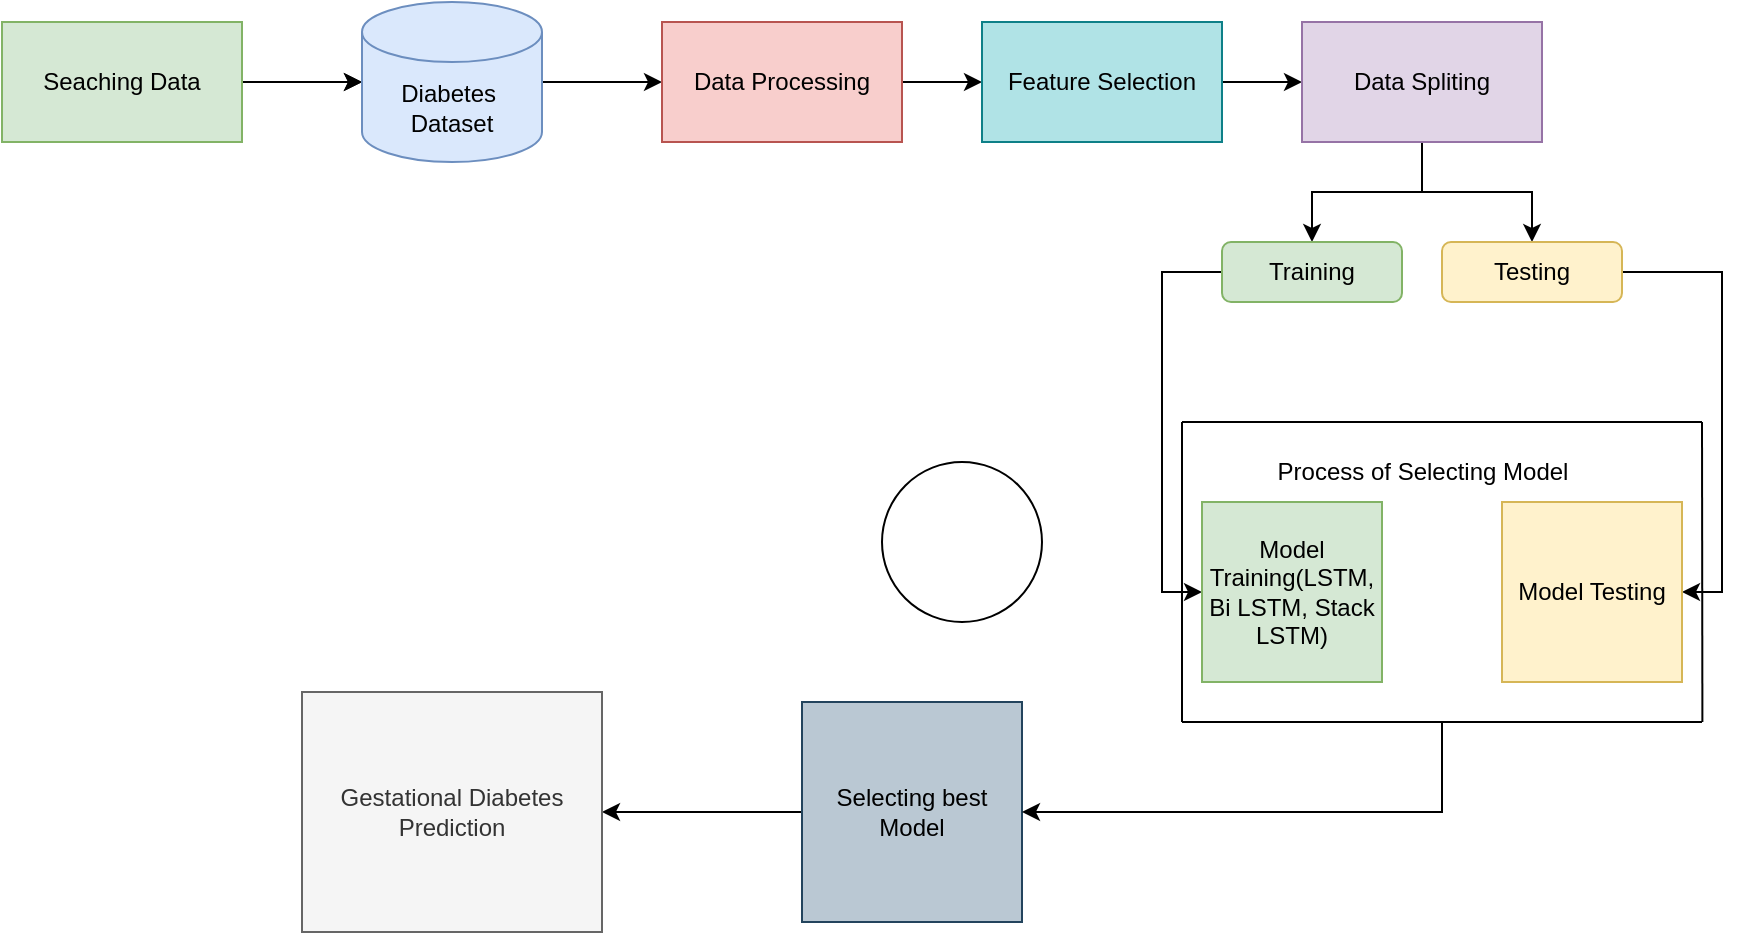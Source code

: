 <mxfile version="24.3.1" type="google">
  <diagram id="C5RBs43oDa-KdzZeNtuy" name="Page-1">
    <mxGraphModel grid="1" page="1" gridSize="10" guides="1" tooltips="1" connect="1" arrows="1" fold="1" pageScale="1" pageWidth="827" pageHeight="1169" math="0" shadow="0">
      <root>
        <mxCell id="WIyWlLk6GJQsqaUBKTNV-0" />
        <mxCell id="WIyWlLk6GJQsqaUBKTNV-1" parent="WIyWlLk6GJQsqaUBKTNV-0" />
        <mxCell id="Gu87LVZoG4sfxhz0N9g--15" value="" style="edgeStyle=orthogonalEdgeStyle;rounded=0;orthogonalLoop=1;jettySize=auto;html=1;" edge="1" parent="WIyWlLk6GJQsqaUBKTNV-1" source="Gu87LVZoG4sfxhz0N9g--1" target="Gu87LVZoG4sfxhz0N9g--2">
          <mxGeometry relative="1" as="geometry" />
        </mxCell>
        <mxCell id="Gu87LVZoG4sfxhz0N9g--41" value="" style="edgeStyle=orthogonalEdgeStyle;rounded=0;orthogonalLoop=1;jettySize=auto;html=1;" edge="1" parent="WIyWlLk6GJQsqaUBKTNV-1" source="Gu87LVZoG4sfxhz0N9g--1" target="Gu87LVZoG4sfxhz0N9g--2">
          <mxGeometry relative="1" as="geometry" />
        </mxCell>
        <mxCell id="Gu87LVZoG4sfxhz0N9g--1" value="Seaching Data" style="rounded=0;whiteSpace=wrap;html=1;fillColor=#d5e8d4;strokeColor=#82b366;" vertex="1" parent="WIyWlLk6GJQsqaUBKTNV-1">
          <mxGeometry x="90" y="50" width="120" height="60" as="geometry" />
        </mxCell>
        <mxCell id="Gu87LVZoG4sfxhz0N9g--16" value="" style="edgeStyle=orthogonalEdgeStyle;rounded=0;orthogonalLoop=1;jettySize=auto;html=1;" edge="1" parent="WIyWlLk6GJQsqaUBKTNV-1" source="Gu87LVZoG4sfxhz0N9g--2" target="Gu87LVZoG4sfxhz0N9g--3">
          <mxGeometry relative="1" as="geometry" />
        </mxCell>
        <mxCell id="Gu87LVZoG4sfxhz0N9g--2" value="Diabetes&amp;nbsp;&lt;div&gt;Dataset&lt;/div&gt;" style="shape=cylinder3;whiteSpace=wrap;html=1;boundedLbl=1;backgroundOutline=1;size=15;fillColor=#dae8fc;strokeColor=#6c8ebf;" vertex="1" parent="WIyWlLk6GJQsqaUBKTNV-1">
          <mxGeometry x="270" y="40" width="90" height="80" as="geometry" />
        </mxCell>
        <mxCell id="Gu87LVZoG4sfxhz0N9g--17" value="" style="edgeStyle=orthogonalEdgeStyle;rounded=0;orthogonalLoop=1;jettySize=auto;html=1;" edge="1" parent="WIyWlLk6GJQsqaUBKTNV-1" source="Gu87LVZoG4sfxhz0N9g--3" target="Gu87LVZoG4sfxhz0N9g--4">
          <mxGeometry relative="1" as="geometry" />
        </mxCell>
        <mxCell id="Gu87LVZoG4sfxhz0N9g--3" value="Data Processing" style="rounded=0;whiteSpace=wrap;html=1;fillColor=#f8cecc;strokeColor=#b85450;" vertex="1" parent="WIyWlLk6GJQsqaUBKTNV-1">
          <mxGeometry x="420" y="50" width="120" height="60" as="geometry" />
        </mxCell>
        <mxCell id="Gu87LVZoG4sfxhz0N9g--18" value="" style="edgeStyle=orthogonalEdgeStyle;rounded=0;orthogonalLoop=1;jettySize=auto;html=1;" edge="1" parent="WIyWlLk6GJQsqaUBKTNV-1" source="Gu87LVZoG4sfxhz0N9g--4" target="Gu87LVZoG4sfxhz0N9g--5">
          <mxGeometry relative="1" as="geometry" />
        </mxCell>
        <mxCell id="Gu87LVZoG4sfxhz0N9g--4" value="Feature Selection" style="rounded=0;whiteSpace=wrap;html=1;fillColor=#b0e3e6;strokeColor=#0e8088;" vertex="1" parent="WIyWlLk6GJQsqaUBKTNV-1">
          <mxGeometry x="580" y="50" width="120" height="60" as="geometry" />
        </mxCell>
        <mxCell id="Gu87LVZoG4sfxhz0N9g--20" style="edgeStyle=orthogonalEdgeStyle;rounded=0;orthogonalLoop=1;jettySize=auto;html=1;entryX=0.5;entryY=0;entryDx=0;entryDy=0;" edge="1" parent="WIyWlLk6GJQsqaUBKTNV-1" source="Gu87LVZoG4sfxhz0N9g--5" target="Gu87LVZoG4sfxhz0N9g--7">
          <mxGeometry relative="1" as="geometry" />
        </mxCell>
        <mxCell id="Gu87LVZoG4sfxhz0N9g--22" style="edgeStyle=orthogonalEdgeStyle;rounded=0;orthogonalLoop=1;jettySize=auto;html=1;entryX=0.5;entryY=0;entryDx=0;entryDy=0;" edge="1" parent="WIyWlLk6GJQsqaUBKTNV-1" source="Gu87LVZoG4sfxhz0N9g--5" target="Gu87LVZoG4sfxhz0N9g--6">
          <mxGeometry relative="1" as="geometry" />
        </mxCell>
        <mxCell id="Gu87LVZoG4sfxhz0N9g--5" value="Data Spliting" style="rounded=0;whiteSpace=wrap;html=1;fillColor=#e1d5e7;strokeColor=#9673a6;" vertex="1" parent="WIyWlLk6GJQsqaUBKTNV-1">
          <mxGeometry x="740" y="50" width="120" height="60" as="geometry" />
        </mxCell>
        <mxCell id="Gu87LVZoG4sfxhz0N9g--30" style="edgeStyle=orthogonalEdgeStyle;rounded=0;orthogonalLoop=1;jettySize=auto;html=1;entryX=0;entryY=0.5;entryDx=0;entryDy=0;exitX=0;exitY=0.5;exitDx=0;exitDy=0;" edge="1" parent="WIyWlLk6GJQsqaUBKTNV-1" source="Gu87LVZoG4sfxhz0N9g--6" target="Gu87LVZoG4sfxhz0N9g--10">
          <mxGeometry relative="1" as="geometry" />
        </mxCell>
        <mxCell id="Gu87LVZoG4sfxhz0N9g--6" value="Training" style="rounded=1;whiteSpace=wrap;html=1;fillColor=#d5e8d4;strokeColor=#82b366;" vertex="1" parent="WIyWlLk6GJQsqaUBKTNV-1">
          <mxGeometry x="700" y="160" width="90" height="30" as="geometry" />
        </mxCell>
        <mxCell id="Gu87LVZoG4sfxhz0N9g--31" style="edgeStyle=orthogonalEdgeStyle;rounded=0;orthogonalLoop=1;jettySize=auto;html=1;entryX=1;entryY=0.5;entryDx=0;entryDy=0;exitX=1;exitY=0.5;exitDx=0;exitDy=0;" edge="1" parent="WIyWlLk6GJQsqaUBKTNV-1" source="Gu87LVZoG4sfxhz0N9g--7" target="Gu87LVZoG4sfxhz0N9g--11">
          <mxGeometry relative="1" as="geometry" />
        </mxCell>
        <mxCell id="Gu87LVZoG4sfxhz0N9g--7" value="Testing" style="rounded=1;whiteSpace=wrap;html=1;fillColor=#fff2cc;strokeColor=#d6b656;" vertex="1" parent="WIyWlLk6GJQsqaUBKTNV-1">
          <mxGeometry x="810" y="160" width="90" height="30" as="geometry" />
        </mxCell>
        <mxCell id="Gu87LVZoG4sfxhz0N9g--42" style="edgeStyle=orthogonalEdgeStyle;rounded=0;orthogonalLoop=1;jettySize=auto;html=1;" edge="1" parent="WIyWlLk6GJQsqaUBKTNV-1" source="Gu87LVZoG4sfxhz0N9g--12">
          <mxGeometry relative="1" as="geometry">
            <mxPoint x="390" y="445" as="targetPoint" />
          </mxGeometry>
        </mxCell>
        <mxCell id="Gu87LVZoG4sfxhz0N9g--12" value="Selecting best Model" style="whiteSpace=wrap;html=1;aspect=fixed;fillColor=#bac8d3;strokeColor=#23445d;" vertex="1" parent="WIyWlLk6GJQsqaUBKTNV-1">
          <mxGeometry x="490" y="390" width="110" height="110" as="geometry" />
        </mxCell>
        <mxCell id="Gu87LVZoG4sfxhz0N9g--13" value="Gestational Diabetes Prediction" style="rounded=0;whiteSpace=wrap;html=1;fillColor=#f5f5f5;fontColor=#333333;strokeColor=#666666;" vertex="1" parent="WIyWlLk6GJQsqaUBKTNV-1">
          <mxGeometry x="240" y="385" width="150" height="120" as="geometry" />
        </mxCell>
        <mxCell id="Gu87LVZoG4sfxhz0N9g--10" value="Model Training(LSTM, Bi LSTM, Stack LSTM)" style="whiteSpace=wrap;html=1;aspect=fixed;fillColor=#d5e8d4;strokeColor=#82b366;" vertex="1" parent="WIyWlLk6GJQsqaUBKTNV-1">
          <mxGeometry x="690" y="290" width="90" height="90" as="geometry" />
        </mxCell>
        <mxCell id="Gu87LVZoG4sfxhz0N9g--11" value="Model Testing" style="whiteSpace=wrap;html=1;aspect=fixed;fillColor=#fff2cc;strokeColor=#d6b656;" vertex="1" parent="WIyWlLk6GJQsqaUBKTNV-1">
          <mxGeometry x="840" y="290" width="90" height="90" as="geometry" />
        </mxCell>
        <mxCell id="Gu87LVZoG4sfxhz0N9g--35" value="" style="endArrow=none;html=1;rounded=0;" edge="1" parent="WIyWlLk6GJQsqaUBKTNV-1">
          <mxGeometry width="50" height="50" relative="1" as="geometry">
            <mxPoint x="940" y="250" as="sourcePoint" />
            <mxPoint x="680" y="250" as="targetPoint" />
          </mxGeometry>
        </mxCell>
        <mxCell id="Gu87LVZoG4sfxhz0N9g--36" value="" style="endArrow=none;html=1;rounded=0;" edge="1" parent="WIyWlLk6GJQsqaUBKTNV-1">
          <mxGeometry width="50" height="50" relative="1" as="geometry">
            <mxPoint x="680" y="400" as="sourcePoint" />
            <mxPoint x="680" y="250" as="targetPoint" />
          </mxGeometry>
        </mxCell>
        <mxCell id="Gu87LVZoG4sfxhz0N9g--37" value="" style="endArrow=none;html=1;rounded=0;" edge="1" parent="WIyWlLk6GJQsqaUBKTNV-1">
          <mxGeometry width="50" height="50" relative="1" as="geometry">
            <mxPoint x="940.2" y="400" as="sourcePoint" />
            <mxPoint x="940.0" y="250" as="targetPoint" />
          </mxGeometry>
        </mxCell>
        <mxCell id="Gu87LVZoG4sfxhz0N9g--38" value="" style="endArrow=none;html=1;rounded=0;flowAnimation=0;" edge="1" parent="WIyWlLk6GJQsqaUBKTNV-1">
          <mxGeometry width="50" height="50" relative="1" as="geometry">
            <mxPoint x="680" y="400" as="sourcePoint" />
            <mxPoint x="940" y="400" as="targetPoint" />
            <Array as="points">
              <mxPoint x="810" y="400" />
            </Array>
          </mxGeometry>
        </mxCell>
        <mxCell id="Gu87LVZoG4sfxhz0N9g--40" value="Process of Selecting Model" style="text;html=1;align=center;verticalAlign=middle;resizable=0;points=[];autosize=1;strokeColor=none;fillColor=none;" vertex="1" parent="WIyWlLk6GJQsqaUBKTNV-1">
          <mxGeometry x="715" y="260" width="170" height="30" as="geometry" />
        </mxCell>
        <mxCell id="Gu87LVZoG4sfxhz0N9g--44" value="" style="endArrow=classic;html=1;rounded=0;entryX=1;entryY=0.5;entryDx=0;entryDy=0;" edge="1" parent="WIyWlLk6GJQsqaUBKTNV-1" target="Gu87LVZoG4sfxhz0N9g--12">
          <mxGeometry width="50" height="50" relative="1" as="geometry">
            <mxPoint x="810" y="400" as="sourcePoint" />
            <mxPoint x="590" y="290" as="targetPoint" />
            <Array as="points">
              <mxPoint x="810" y="445" />
            </Array>
          </mxGeometry>
        </mxCell>
        <mxCell id="TjETEamFGdjYOJ6tFZpM-0" value="" style="ellipse;whiteSpace=wrap;html=1;" vertex="1" parent="WIyWlLk6GJQsqaUBKTNV-1">
          <mxGeometry x="530" y="270" width="80" height="80" as="geometry" />
        </mxCell>
      </root>
    </mxGraphModel>
  </diagram>
</mxfile>
